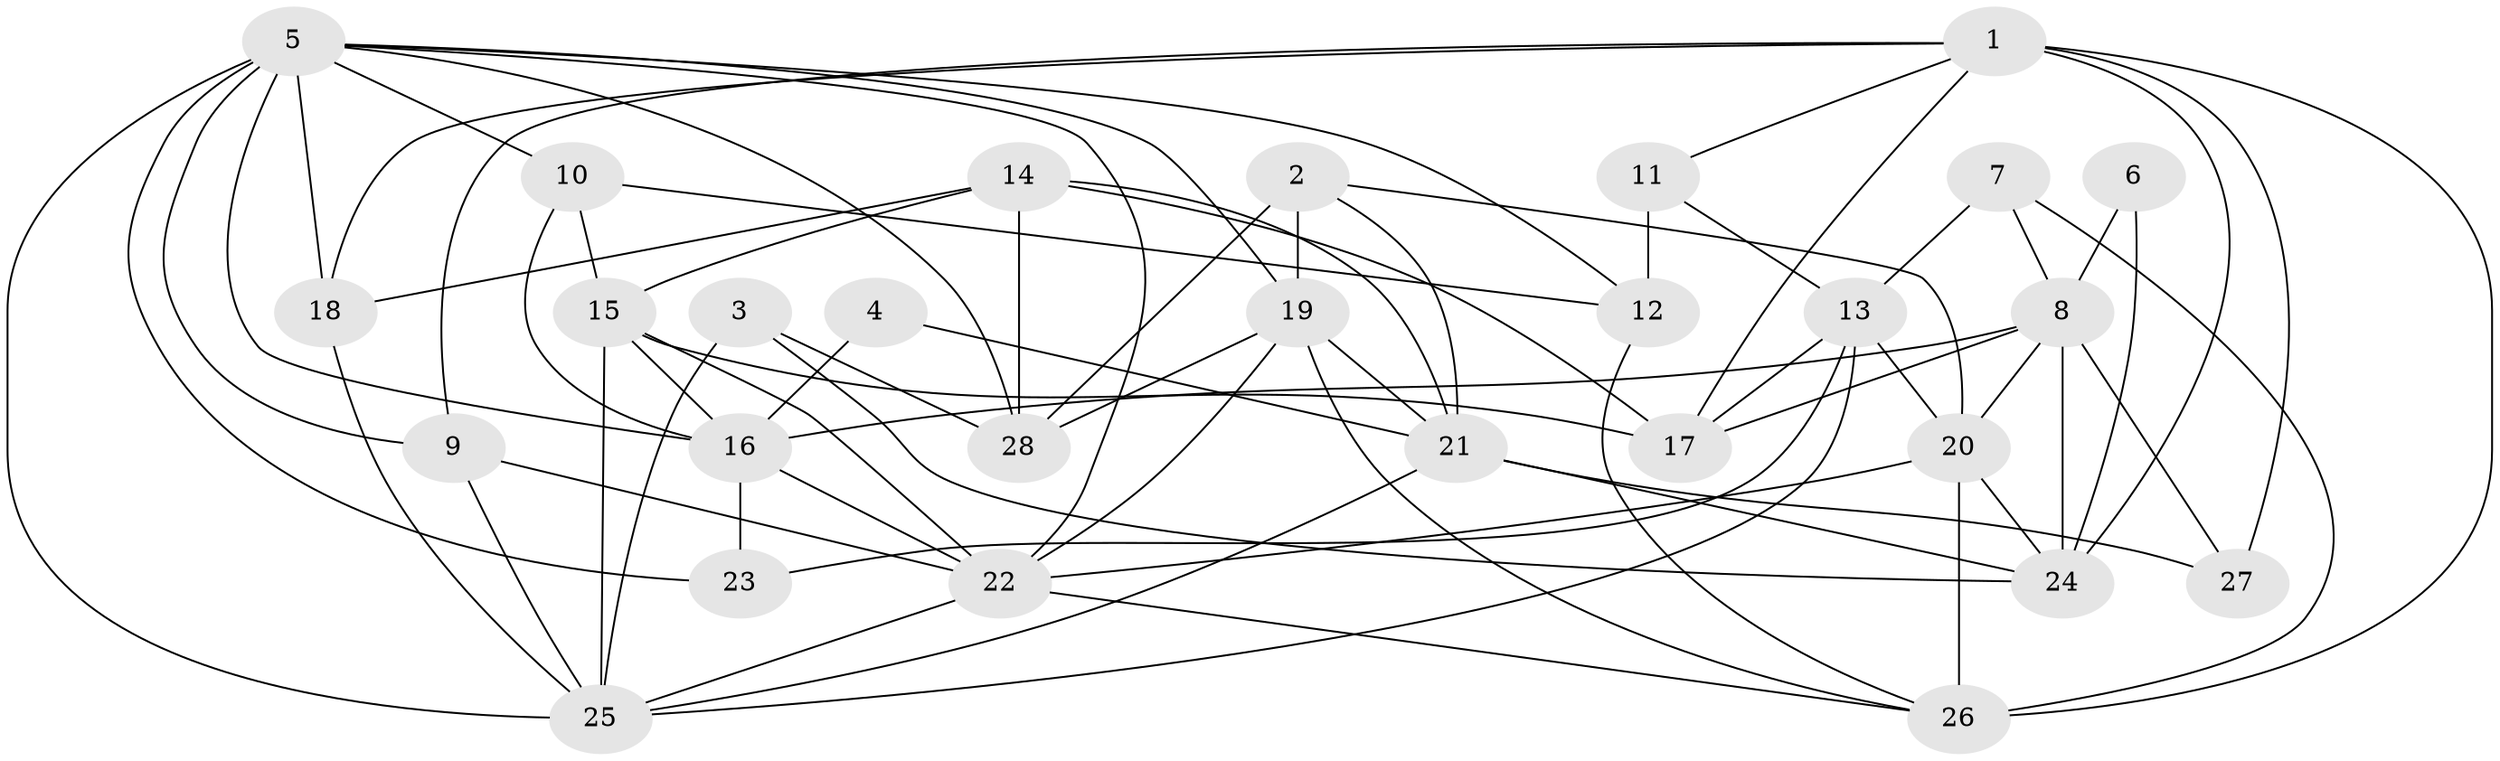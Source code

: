 // original degree distribution, {4: 0.2909090909090909, 3: 0.2545454545454545, 6: 0.10909090909090909, 2: 0.16363636363636364, 8: 0.03636363636363636, 5: 0.10909090909090909, 7: 0.03636363636363636}
// Generated by graph-tools (version 1.1) at 2025/50/03/09/25 03:50:03]
// undirected, 28 vertices, 72 edges
graph export_dot {
graph [start="1"]
  node [color=gray90,style=filled];
  1;
  2;
  3;
  4;
  5;
  6;
  7;
  8;
  9;
  10;
  11;
  12;
  13;
  14;
  15;
  16;
  17;
  18;
  19;
  20;
  21;
  22;
  23;
  24;
  25;
  26;
  27;
  28;
  1 -- 9 [weight=1.0];
  1 -- 11 [weight=1.0];
  1 -- 17 [weight=1.0];
  1 -- 18 [weight=1.0];
  1 -- 24 [weight=1.0];
  1 -- 26 [weight=2.0];
  1 -- 27 [weight=1.0];
  2 -- 19 [weight=1.0];
  2 -- 20 [weight=1.0];
  2 -- 21 [weight=1.0];
  2 -- 28 [weight=2.0];
  3 -- 24 [weight=1.0];
  3 -- 25 [weight=1.0];
  3 -- 28 [weight=1.0];
  4 -- 16 [weight=1.0];
  4 -- 21 [weight=1.0];
  5 -- 9 [weight=1.0];
  5 -- 10 [weight=1.0];
  5 -- 12 [weight=1.0];
  5 -- 16 [weight=1.0];
  5 -- 18 [weight=1.0];
  5 -- 19 [weight=1.0];
  5 -- 22 [weight=1.0];
  5 -- 23 [weight=2.0];
  5 -- 25 [weight=1.0];
  5 -- 28 [weight=1.0];
  6 -- 8 [weight=1.0];
  6 -- 24 [weight=1.0];
  7 -- 8 [weight=1.0];
  7 -- 13 [weight=1.0];
  7 -- 26 [weight=1.0];
  8 -- 16 [weight=1.0];
  8 -- 17 [weight=1.0];
  8 -- 20 [weight=2.0];
  8 -- 24 [weight=2.0];
  8 -- 27 [weight=1.0];
  9 -- 22 [weight=1.0];
  9 -- 25 [weight=1.0];
  10 -- 12 [weight=1.0];
  10 -- 15 [weight=1.0];
  10 -- 16 [weight=1.0];
  11 -- 12 [weight=1.0];
  11 -- 13 [weight=1.0];
  12 -- 26 [weight=1.0];
  13 -- 17 [weight=1.0];
  13 -- 20 [weight=2.0];
  13 -- 23 [weight=2.0];
  13 -- 25 [weight=1.0];
  14 -- 15 [weight=1.0];
  14 -- 17 [weight=1.0];
  14 -- 18 [weight=1.0];
  14 -- 21 [weight=1.0];
  14 -- 28 [weight=1.0];
  15 -- 16 [weight=1.0];
  15 -- 17 [weight=1.0];
  15 -- 22 [weight=1.0];
  15 -- 25 [weight=1.0];
  16 -- 22 [weight=1.0];
  16 -- 23 [weight=1.0];
  18 -- 25 [weight=1.0];
  19 -- 21 [weight=1.0];
  19 -- 22 [weight=1.0];
  19 -- 26 [weight=1.0];
  19 -- 28 [weight=1.0];
  20 -- 22 [weight=1.0];
  20 -- 24 [weight=1.0];
  20 -- 26 [weight=1.0];
  21 -- 24 [weight=1.0];
  21 -- 25 [weight=1.0];
  21 -- 27 [weight=2.0];
  22 -- 25 [weight=1.0];
  22 -- 26 [weight=1.0];
}
